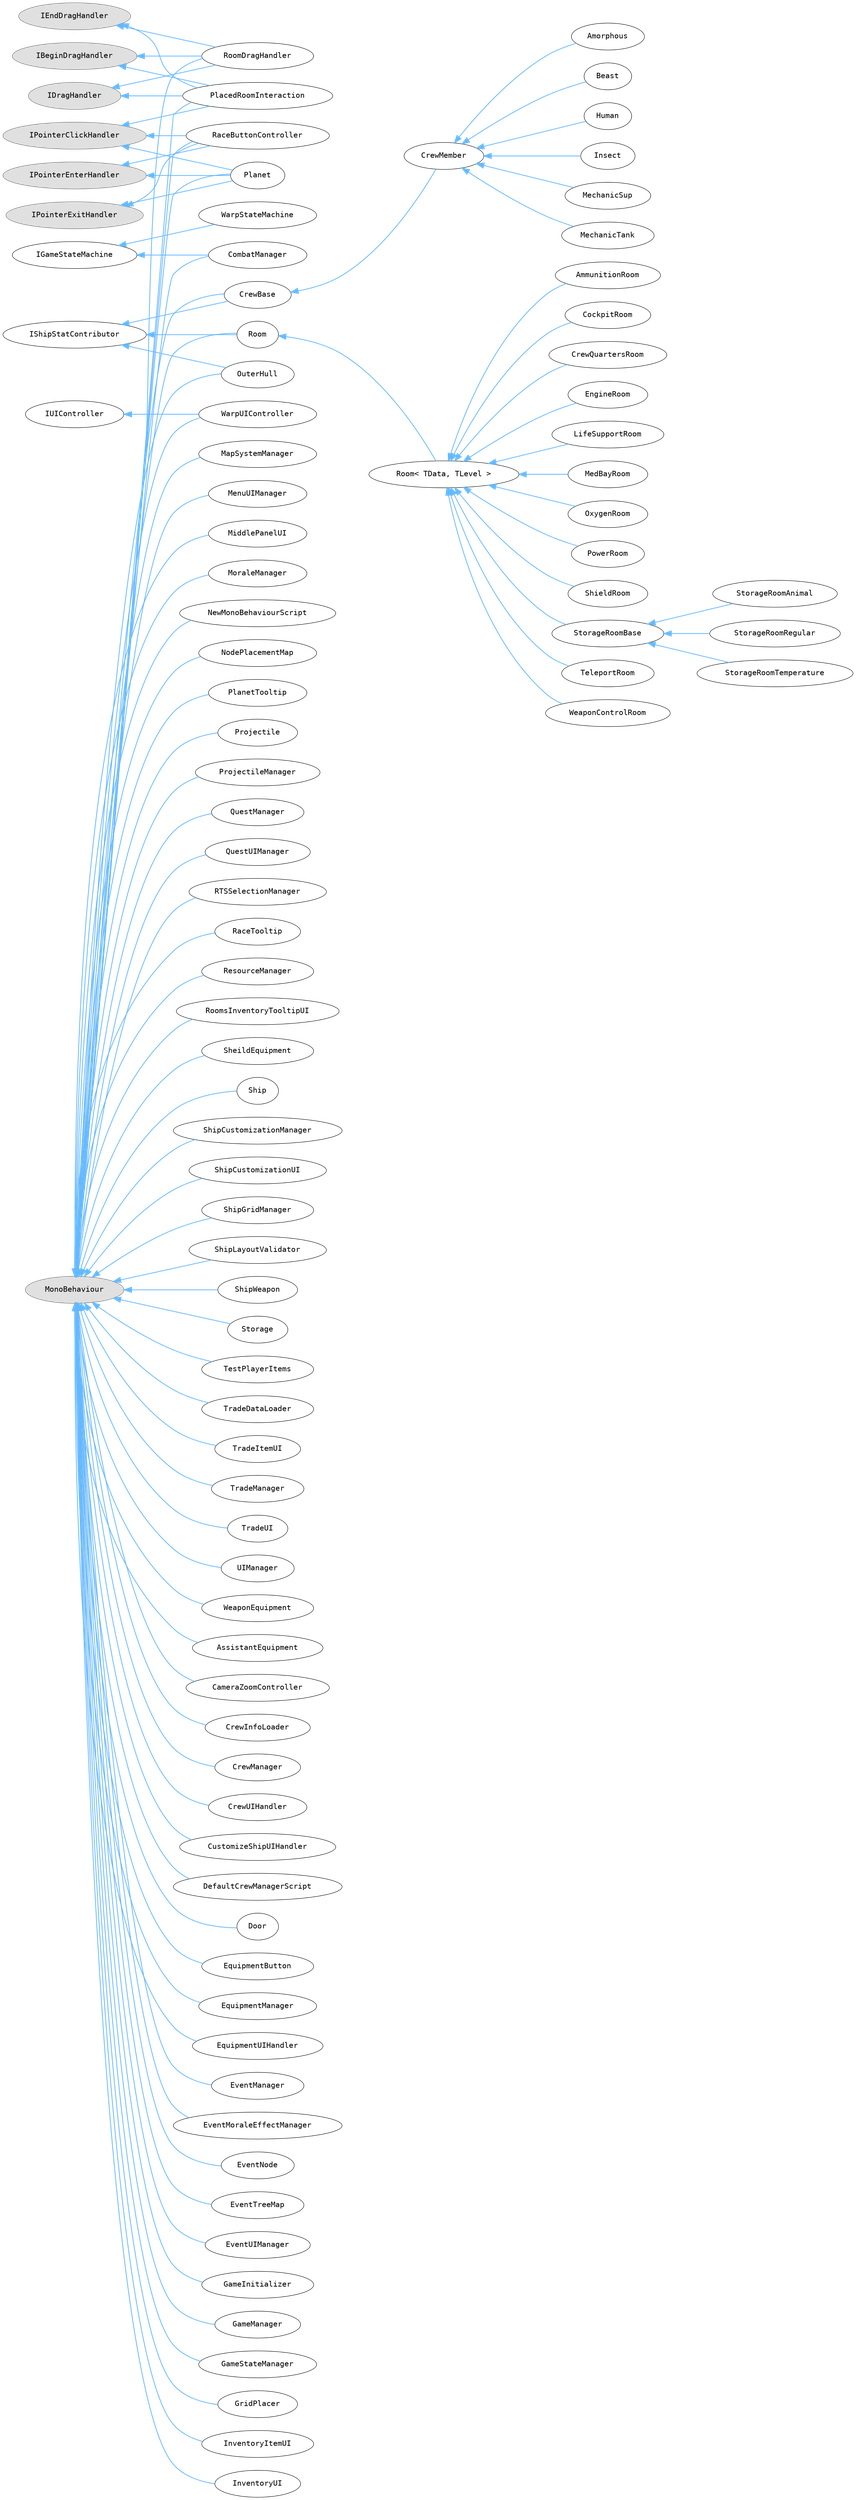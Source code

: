 digraph "Graphical Class Hierarchy"
{
 // INTERACTIVE_SVG=YES
 // LATEX_PDF_SIZE
  bgcolor="transparent";
  edge [fontname=Helvetica,fontsize=10,labelfontname=Helvetica,labelfontsize=10];
  node [fontname=Helvetica,fontsize=10,fontname=Consolas fontsize=10 style=filled height=0.2 width=0.4 margin=0.1];
  rankdir="LR";
  Node0 [id="Node000000",label="IBeginDragHandler",height=0.2,width=0.4,color="grey60", fillcolor="#E0E0E0", style="filled",tooltip=" "];
  Node0 -> Node1 [id="edge1_Node000000_Node000001",dir="back",color="steelblue1",style="solid",tooltip=" "];
  Node1 [id="Node000001",label="PlacedRoomInteraction",height=0.2,width=0.4,color="grey40", fillcolor="white", style="filled",URL="$class_placed_room_interaction.html",tooltip="설치된 방의 상호작용을 처리 (삭제, 이동, 수리툴팁)"];
  Node0 -> Node3 [id="edge2_Node000000_Node000003",dir="back",color="steelblue1",style="solid",tooltip=" "];
  Node3 [id="Node000003",label="RoomDragHandler",height=0.2,width=0.4,color="grey40", fillcolor="white", style="filled",URL="$class_room_drag_handler.html",tooltip="방 설치, 회전, 삭제, 이동까지 담당하는 드래그 핸들러"];
  Node2 [id="Node000002",label="IDragHandler",height=0.2,width=0.4,color="grey60", fillcolor="#E0E0E0", style="filled",tooltip=" "];
  Node2 -> Node1 [id="edge3_Node000002_Node000001",dir="back",color="steelblue1",style="solid",tooltip=" "];
  Node2 -> Node3 [id="edge4_Node000002_Node000003",dir="back",color="steelblue1",style="solid",tooltip=" "];
  Node4 [id="Node000004",label="IEndDragHandler",height=0.2,width=0.4,color="grey60", fillcolor="#E0E0E0", style="filled",tooltip=" "];
  Node4 -> Node1 [id="edge5_Node000004_Node000001",dir="back",color="steelblue1",style="solid",tooltip=" "];
  Node4 -> Node3 [id="edge6_Node000004_Node000003",dir="back",color="steelblue1",style="solid",tooltip=" "];
  Node9 [id="Node000009",label="IGameStateMachine",height=0.2,width=0.4,color="grey40", fillcolor="white", style="filled",URL="$interface_i_game_state_machine.html",tooltip=" "];
  Node9 -> Node8 [id="edge7_Node000009_Node000008",dir="back",color="steelblue1",style="solid",tooltip=" "];
  Node8 [id="Node000008",label="CombatManager",height=0.2,width=0.4,color="grey40", fillcolor="white", style="filled",URL="$class_combat_manager.html",tooltip="전투 전체 흐름을 관리하는 매니저 클래스입니다. 전투 상태를 전환하고, 관련 컨트롤러를 초기화하거나 업데이트합니다."];
  Node9 -> Node10 [id="edge8_Node000009_Node000010",dir="back",color="steelblue1",style="solid",tooltip=" "];
  Node10 [id="Node000010",label="WarpStateMachine",height=0.2,width=0.4,color="grey40", fillcolor="white", style="filled",URL="$class_warp_state_machine.html",tooltip="워프 과정의 상태를 관리하는 클래스 맵 시스템을 직접 제어하고 워프 프로세스의 전체 흐름을 관리함"];
  Node65 [id="Node000065",label="IPointerClickHandler",height=0.2,width=0.4,color="grey60", fillcolor="#E0E0E0", style="filled",tooltip=" "];
  Node65 -> Node1 [id="edge9_Node000065_Node000001",dir="back",color="steelblue1",style="solid",tooltip=" "];
  Node65 -> Node64 [id="edge10_Node000065_Node000064",dir="back",color="steelblue1",style="solid",tooltip=" "];
  Node64 [id="Node000064",label="Planet",height=0.2,width=0.4,color="grey40", fillcolor="white", style="filled",URL="$class_planet.html",tooltip=" "];
  Node65 -> Node66 [id="edge11_Node000065_Node000066",dir="back",color="steelblue1",style="solid",tooltip=" "];
  Node66 [id="Node000066",label="RaceButtonController",height=0.2,width=0.4,color="grey40", fillcolor="white", style="filled",URL="$class_race_button_controller.html",tooltip=" "];
  Node67 [id="Node000067",label="IPointerEnterHandler",height=0.2,width=0.4,color="grey60", fillcolor="#E0E0E0", style="filled",tooltip=" "];
  Node67 -> Node64 [id="edge12_Node000067_Node000064",dir="back",color="steelblue1",style="solid",tooltip=" "];
  Node67 -> Node66 [id="edge13_Node000067_Node000066",dir="back",color="steelblue1",style="solid",tooltip=" "];
  Node68 [id="Node000068",label="IPointerExitHandler",height=0.2,width=0.4,color="grey60", fillcolor="#E0E0E0", style="filled",tooltip=" "];
  Node68 -> Node64 [id="edge14_Node000068_Node000064",dir="back",color="steelblue1",style="solid",tooltip=" "];
  Node68 -> Node66 [id="edge15_Node000068_Node000066",dir="back",color="steelblue1",style="solid",tooltip=" "];
  Node19 [id="Node000019",label="IShipStatContributor",height=0.2,width=0.4,color="grey40", fillcolor="white", style="filled",URL="$interface_i_ship_stat_contributor.html",tooltip="함선의 ShipStat에 영향을 주는 객체 인터페이스. 방(Room)과 선원(Crew)은 모두 이 인터페이스를 통해 스탯에 기여합니다."];
  Node19 -> Node11 [id="edge16_Node000019_Node000011",dir="back",color="steelblue1",style="solid",tooltip=" "];
  Node11 [id="Node000011",label="CrewBase",height=0.2,width=0.4,color="grey40", fillcolor="white", style="filled",URL="$class_crew_base.html",tooltip="모든 선원의 베이스 클래스. 종족, 체력, 장비, 스킬, 이동, 전투, 스탯 기여 등 다양한 기능을 포함합니다."];
  Node11 -> Node12 [id="edge17_Node000011_Node000012",dir="back",color="steelblue1",style="solid",tooltip=" "];
  Node12 [id="Node000012",label="CrewMember",height=0.2,width=0.4,color="grey40", fillcolor="white", style="filled",URL="$class_crew_member.html",tooltip="선원의 데이터를 확장하여 실제 게임 내 선원(Crew)의 기능을 담당하는 클래스입니다."];
  Node12 -> Node13 [id="edge18_Node000012_Node000013",dir="back",color="steelblue1",style="solid",tooltip=" "];
  Node13 [id="Node000013",label="Amorphous",height=0.2,width=0.4,color="grey40", fillcolor="white", style="filled",URL="$class_amorphous.html",tooltip=" "];
  Node12 -> Node14 [id="edge19_Node000012_Node000014",dir="back",color="steelblue1",style="solid",tooltip=" "];
  Node14 [id="Node000014",label="Beast",height=0.2,width=0.4,color="grey40", fillcolor="white", style="filled",URL="$class_beast.html",tooltip=" "];
  Node12 -> Node15 [id="edge20_Node000012_Node000015",dir="back",color="steelblue1",style="solid",tooltip=" "];
  Node15 [id="Node000015",label="Human",height=0.2,width=0.4,color="grey40", fillcolor="white", style="filled",URL="$class_human.html",tooltip=" "];
  Node12 -> Node16 [id="edge21_Node000012_Node000016",dir="back",color="steelblue1",style="solid",tooltip=" "];
  Node16 [id="Node000016",label="Insect",height=0.2,width=0.4,color="grey40", fillcolor="white", style="filled",URL="$class_insect.html",tooltip=" "];
  Node12 -> Node17 [id="edge22_Node000012_Node000017",dir="back",color="steelblue1",style="solid",tooltip=" "];
  Node17 [id="Node000017",label="MechanicSup",height=0.2,width=0.4,color="grey40", fillcolor="white", style="filled",URL="$class_mechanic_sup.html",tooltip=" "];
  Node12 -> Node18 [id="edge23_Node000012_Node000018",dir="back",color="steelblue1",style="solid",tooltip=" "];
  Node18 [id="Node000018",label="MechanicTank",height=0.2,width=0.4,color="grey40", fillcolor="white", style="filled",URL="$class_mechanic_tank.html",tooltip=" "];
  Node19 -> Node20 [id="edge24_Node000019_Node000020",dir="back",color="steelblue1",style="solid",tooltip=" "];
  Node20 [id="Node000020",label="OuterHull",height=0.2,width=0.4,color="grey40", fillcolor="white", style="filled",URL="$class_outer_hull.html",tooltip="외갑판 업그레이드를 나타내는 클래스. 방처럼 배치되지는 않지만, 전체 함선 스탯에 영향을 주는 구성 요소입니다."];
  Node19 -> Node21 [id="edge25_Node000019_Node000021",dir="back",color="steelblue1",style="solid",tooltip=" "];
  Node21 [id="Node000021",label="Room",height=0.2,width=0.4,color="grey40", fillcolor="white", style="filled",URL="$class_room.html",tooltip="함선 내의 모든 방의 기본 클래스. 방의 상태, 작동 여부, 산소 레벨, 데미지 처리 등을 관리합니다."];
  Node21 -> Node22 [id="edge26_Node000021_Node000022",dir="back",color="steelblue1",style="solid",tooltip=" "];
  Node22 [id="Node000022",label="Room\< TData, TLevel \>",height=0.2,width=0.4,color="grey40", fillcolor="white", style="filled",URL="$class_room-2-g.html",tooltip="함선 내의 특화된 방 타입을 위한 제네릭 기본 클래스. RoomData 및 RoomLevel 타입에 따라 세부 동작과 데이터를 확장할 수 있도록 설계되었습니다."];
  Node22 -> Node23 [id="edge27_Node000022_Node000023",dir="back",color="steelblue1",style="solid",tooltip=" "];
  Node23 [id="Node000023",label="AmmunitionRoom",height=0.2,width=0.4,color="grey40", fillcolor="white", style="filled",URL="$class_ammunition_room.html",tooltip="함선의 탄약고를 나타내는 클래스. 전투 관련 스탯 (재장전 속도, 데미지 보너스 등)에 기여하며, 손상 상태에 따라 성능이 달라집니다."];
  Node22 -> Node24 [id="edge28_Node000022_Node000024",dir="back",color="steelblue1",style="solid",tooltip=" "];
  Node24 [id="Node000024",label="CockpitRoom",height=0.2,width=0.4,color="grey40", fillcolor="white", style="filled",URL="$class_cockpit_room.html",tooltip="함선의 조종실(RoomType.Cockpit)을 나타내는 클래스. 회피율, 연료 효율, 전력 사용량 등의 스탯에 기여하며, 손상 상태에 따라 성능이 저하됩니다."];
  Node22 -> Node25 [id="edge29_Node000022_Node000025",dir="back",color="steelblue1",style="solid",tooltip=" "];
  Node25 [id="Node000025",label="CrewQuartersRoom",height=0.2,width=0.4,color="grey40", fillcolor="white", style="filled",URL="$class_crew_quarters_room.html",tooltip="함선의 승무원 선실(CrewQuarters)을 나타내는 클래스. 선원 수용량에 기여하며, 전력을 소비합니다."];
  Node22 -> Node26 [id="edge30_Node000022_Node000026",dir="back",color="steelblue1",style="solid",tooltip=" "];
  Node26 [id="Node000026",label="EngineRoom",height=0.2,width=0.4,color="grey40", fillcolor="white", style="filled",URL="$class_engine_room.html",tooltip="함선의 엔진실(RoomType.Engine)을 나타내는 클래스. 회피율, 연료 효율, 연료 소모량 등에 기여하며, 손상 상태에 따라 성능이 저하됩니다."];
  Node22 -> Node27 [id="edge31_Node000022_Node000027",dir="back",color="steelblue1",style="solid",tooltip=" "];
  Node27 [id="Node000027",label="LifeSupportRoom",height=0.2,width=0.4,color="grey40", fillcolor="white", style="filled",URL="$class_life_support_room.html",tooltip="함선의 생활 편의 시설(RoomType.LifeSupport)을 나타내는 클래스. 선원 사기 보너스를 제공하며, 전력을 소비합니다."];
  Node22 -> Node28 [id="edge32_Node000022_Node000028",dir="back",color="steelblue1",style="solid",tooltip=" "];
  Node28 [id="Node000028",label="MedBayRoom",height=0.2,width=0.4,color="grey40", fillcolor="white", style="filled",URL="$class_med_bay_room.html",tooltip="함선의 의무실(RoomType.MedBay)을 나타내는 클래스. 체력 회복 기능(초당 회복량)을 제공하며, 전력을 소비합니다. 손상 상태에 따라 성능이 저하됩니다."];
  Node22 -> Node29 [id="edge33_Node000022_Node000029",dir="back",color="steelblue1",style="solid",tooltip=" "];
  Node29 [id="Node000029",label="OxygenRoom",height=0.2,width=0.4,color="grey40", fillcolor="white", style="filled",URL="$class_oxygen_room.html",tooltip="함선의 산소실(RoomType.Oxygen)을 나타내는 클래스. 산소 생성량 및 전력 사용량에 기여하며, 손상 상태에 따라 작동이 제한됩니다."];
  Node22 -> Node30 [id="edge34_Node000022_Node000030",dir="back",color="steelblue1",style="solid",tooltip=" "];
  Node30 [id="Node000030",label="PowerRoom",height=0.2,width=0.4,color="grey40", fillcolor="white", style="filled",URL="$class_power_room.html",tooltip="함선의 전력실(RoomType.Power)을 나타내는 클래스. 전력 생산량(PowerCapacity)에 기여하며, 손상 상태에 따라 성능이 저하됩니다."];
  Node22 -> Node31 [id="edge35_Node000022_Node000031",dir="back",color="steelblue1",style="solid",tooltip=" "];
  Node31 [id="Node000031",label="ShieldRoom",height=0.2,width=0.4,color="grey40", fillcolor="white", style="filled",URL="$class_shield_room.html",tooltip="함선의 배리어실(RoomType.Shield)을 나타내는 클래스. 방어막 최대량, 재생 시간, 초당 재생량 등에 기여하며, 손상 상태에 따라 성능이 저하됩니다."];
  Node22 -> Node32 [id="edge36_Node000022_Node000032",dir="back",color="steelblue1",style="solid",tooltip=" "];
  Node32 [id="Node000032",label="StorageRoomBase",height=0.2,width=0.4,color="grey40", fillcolor="white", style="filled",URL="$class_storage_room_base.html",tooltip="모든 창고 타입의 기본 클래스. 저장 가능한 아이템의 타입, 보관/제거/저하 로직 등을 공통으로 정의합니다."];
  Node32 -> Node33 [id="edge37_Node000032_Node000033",dir="back",color="steelblue1",style="solid",tooltip=" "];
  Node33 [id="Node000033",label="StorageRoomAnimal",height=0.2,width=0.4,color="grey40", fillcolor="white", style="filled",URL="$class_storage_room_animal.html",tooltip="동물 우리(StorageType.Animal)를 나타내는 특화 창고 클래스. 동물 카테고리 아이템만 보관할 수 있습니다."];
  Node32 -> Node34 [id="edge38_Node000032_Node000034",dir="back",color="steelblue1",style="solid",tooltip=" "];
  Node34 [id="Node000034",label="StorageRoomRegular",height=0.2,width=0.4,color="grey40", fillcolor="white", style="filled",URL="$class_storage_room_regular.html",tooltip="일반 창고(StorageType.Regular)를 나타내는 클래스. 상온 보관이 가능한 아이템만 저장할 수 있습니다."];
  Node32 -> Node35 [id="edge39_Node000032_Node000035",dir="back",color="steelblue1",style="solid",tooltip=" "];
  Node35 [id="Node000035",label="StorageRoomTemperature",height=0.2,width=0.4,color="grey40", fillcolor="white", style="filled",URL="$class_storage_room_temperature.html",tooltip="온도 조절 창고(StorageType.Temperature)를 나타내는 클래스. 전력이 공급되면 냉장/냉동 보관 가능, 전력이 끊기면 일반 창고처럼 작동합니다."];
  Node22 -> Node36 [id="edge40_Node000022_Node000036",dir="back",color="steelblue1",style="solid",tooltip=" "];
  Node36 [id="Node000036",label="TeleportRoom",height=0.2,width=0.4,color="grey40", fillcolor="white", style="filled",URL="$class_teleport_room.html",tooltip="함선의 텔레포트실(RoomType.Teleporter)을 나타내는 클래스. 전력을 소비하며, 손상 상태에 따라 작동 여부가 제한됩니다."];
  Node22 -> Node37 [id="edge41_Node000022_Node000037",dir="back",color="steelblue1",style="solid",tooltip=" "];
  Node37 [id="Node000037",label="WeaponControlRoom",height=0.2,width=0.4,color="grey40", fillcolor="white", style="filled",URL="$class_weapon_control_room.html",tooltip="함선의 조준석(RoomType.WeaponControl)을 나타내는 클래스. 명중률(Accuracy)에 기여하며, 전력을 소비합니다. 손상 시 성능이 저하되거나 비작동 상태가 됩니다..."];
  Node93 [id="Node000093",label="IUIController",height=0.2,width=0.4,color="grey40", fillcolor="white", style="filled",URL="$interface_i_u_i_controller.html",tooltip=" "];
  Node93 -> Node92 [id="edge42_Node000093_Node000092",dir="back",color="steelblue1",style="solid",tooltip=" "];
  Node92 [id="Node000092",label="WarpUIController",height=0.2,width=0.4,color="grey40", fillcolor="white", style="filled",URL="$class_warp_u_i_controller.html",tooltip="워프 과정의 모든 UI 요소를 관리하는 컨트롤러 맵 컴포넌트들의 조정자 역할 수행"];
  Node5 [id="Node000005",label="MonoBehaviour",height=0.2,width=0.4,color="grey60", fillcolor="#E0E0E0", style="filled",tooltip=" "];
  Node5 -> Node6 [id="edge43_Node000005_Node000006",dir="back",color="steelblue1",style="solid",tooltip=" "];
  Node6 [id="Node000006",label="AssistantEquipment",height=0.2,width=0.4,color="grey40", fillcolor="white", style="filled",URL="$class_assistant_equipment.html",tooltip=" "];
  Node5 -> Node7 [id="edge44_Node000005_Node000007",dir="back",color="steelblue1",style="solid",tooltip=" "];
  Node7 [id="Node000007",label="CameraZoomController",height=0.2,width=0.4,color="grey40", fillcolor="white", style="filled",URL="$class_camera_zoom_controller.html",tooltip=" "];
  Node5 -> Node8 [id="edge45_Node000005_Node000008",dir="back",color="steelblue1",style="solid",tooltip=" "];
  Node5 -> Node11 [id="edge46_Node000005_Node000011",dir="back",color="steelblue1",style="solid",tooltip=" "];
  Node5 -> Node38 [id="edge47_Node000005_Node000038",dir="back",color="steelblue1",style="solid",tooltip=" "];
  Node38 [id="Node000038",label="CrewInfoLoader",height=0.2,width=0.4,color="grey40", fillcolor="white", style="filled",URL="$class_crew_info_loader.html",tooltip=" "];
  Node5 -> Node39 [id="edge48_Node000005_Node000039",dir="back",color="steelblue1",style="solid",tooltip=" "];
  Node39 [id="Node000039",label="CrewManager",height=0.2,width=0.4,color="grey40", fillcolor="white", style="filled",URL="$class_crew_manager.html",tooltip=" "];
  Node5 -> Node40 [id="edge49_Node000005_Node000040",dir="back",color="steelblue1",style="solid",tooltip=" "];
  Node40 [id="Node000040",label="CrewUIHandler",height=0.2,width=0.4,color="grey40", fillcolor="white", style="filled",URL="$class_crew_u_i_handler.html",tooltip=" "];
  Node5 -> Node41 [id="edge50_Node000005_Node000041",dir="back",color="steelblue1",style="solid",tooltip=" "];
  Node41 [id="Node000041",label="CustomizeShipUIHandler",height=0.2,width=0.4,color="grey40", fillcolor="white", style="filled",URL="$class_customize_ship_u_i_handler.html",tooltip=" "];
  Node5 -> Node42 [id="edge51_Node000005_Node000042",dir="back",color="steelblue1",style="solid",tooltip=" "];
  Node42 [id="Node000042",label="DefaultCrewManagerScript",height=0.2,width=0.4,color="grey40", fillcolor="white", style="filled",URL="$class_default_crew_manager_script.html",tooltip=" "];
  Node5 -> Node43 [id="edge52_Node000005_Node000043",dir="back",color="steelblue1",style="solid",tooltip=" "];
  Node43 [id="Node000043",label="Door",height=0.2,width=0.4,color="grey40", fillcolor="white", style="filled",URL="$class_door.html",tooltip=" "];
  Node5 -> Node44 [id="edge53_Node000005_Node000044",dir="back",color="steelblue1",style="solid",tooltip=" "];
  Node44 [id="Node000044",label="EquipmentButton",height=0.2,width=0.4,color="grey40", fillcolor="white", style="filled",URL="$class_equipment_button.html",tooltip=" "];
  Node5 -> Node45 [id="edge54_Node000005_Node000045",dir="back",color="steelblue1",style="solid",tooltip=" "];
  Node45 [id="Node000045",label="EquipmentManager",height=0.2,width=0.4,color="grey40", fillcolor="white", style="filled",URL="$class_equipment_manager.html",tooltip=" "];
  Node5 -> Node46 [id="edge55_Node000005_Node000046",dir="back",color="steelblue1",style="solid",tooltip=" "];
  Node46 [id="Node000046",label="EquipmentUIHandler",height=0.2,width=0.4,color="grey40", fillcolor="white", style="filled",URL="$class_equipment_u_i_handler.html",tooltip=" "];
  Node5 -> Node47 [id="edge56_Node000005_Node000047",dir="back",color="steelblue1",style="solid",tooltip=" "];
  Node47 [id="Node000047",label="EventManager",height=0.2,width=0.4,color="grey40", fillcolor="white", style="filled",URL="$class_event_manager.html",tooltip=" "];
  Node5 -> Node48 [id="edge57_Node000005_Node000048",dir="back",color="steelblue1",style="solid",tooltip=" "];
  Node48 [id="Node000048",label="EventMoraleEffectManager",height=0.2,width=0.4,color="grey40", fillcolor="white", style="filled",URL="$class_event_morale_effect_manager.html",tooltip=" "];
  Node5 -> Node49 [id="edge58_Node000005_Node000049",dir="back",color="steelblue1",style="solid",tooltip=" "];
  Node49 [id="Node000049",label="EventNode",height=0.2,width=0.4,color="grey40", fillcolor="white", style="filled",URL="$class_event_node.html",tooltip=" "];
  Node5 -> Node50 [id="edge59_Node000005_Node000050",dir="back",color="steelblue1",style="solid",tooltip=" "];
  Node50 [id="Node000050",label="EventTreeMap",height=0.2,width=0.4,color="grey40", fillcolor="white", style="filled",URL="$class_event_tree_map.html",tooltip=" "];
  Node5 -> Node51 [id="edge60_Node000005_Node000051",dir="back",color="steelblue1",style="solid",tooltip=" "];
  Node51 [id="Node000051",label="EventUIManager",height=0.2,width=0.4,color="grey40", fillcolor="white", style="filled",URL="$class_event_u_i_manager.html",tooltip=" "];
  Node5 -> Node52 [id="edge61_Node000005_Node000052",dir="back",color="steelblue1",style="solid",tooltip=" "];
  Node52 [id="Node000052",label="GameInitializer",height=0.2,width=0.4,color="grey40", fillcolor="white", style="filled",URL="$class_game_initializer.html",tooltip="게임 시작 시 필요한 매니저들을 초기화하는 컴포넌트. 중복 생성을 방지하며, 씬에 존재하지 않으면 프리팹을 통해 생성합니다."];
  Node5 -> Node53 [id="edge62_Node000005_Node000053",dir="back",color="steelblue1",style="solid",tooltip=" "];
  Node53 [id="Node000053",label="GameManager",height=0.2,width=0.4,color="grey40", fillcolor="white", style="filled",URL="$class_game_manager.html",tooltip=" "];
  Node5 -> Node54 [id="edge63_Node000005_Node000054",dir="back",color="steelblue1",style="solid",tooltip=" "];
  Node54 [id="Node000054",label="GameStateManager",height=0.2,width=0.4,color="grey40", fillcolor="white", style="filled",URL="$class_game_state_manager.html",tooltip=" "];
  Node5 -> Node55 [id="edge64_Node000005_Node000055",dir="back",color="steelblue1",style="solid",tooltip=" "];
  Node55 [id="Node000055",label="GridPlacer",height=0.2,width=0.4,color="grey40", fillcolor="white", style="filled",URL="$class_grid_placer.html",tooltip=" "];
  Node5 -> Node56 [id="edge65_Node000005_Node000056",dir="back",color="steelblue1",style="solid",tooltip=" "];
  Node56 [id="Node000056",label="InventoryItemUI",height=0.2,width=0.4,color="grey40", fillcolor="white", style="filled",URL="$class_inventory_item_u_i.html",tooltip="InventoryItemUI는 인벤토리 항목의 정보를 UI로 표시하는 컴포넌트입니다. 아이템의 이름, 가격, 수량 및 (필요한 경우) 아이콘을 표시합니다."];
  Node5 -> Node57 [id="edge66_Node000005_Node000057",dir="back",color="steelblue1",style="solid",tooltip=" "];
  Node57 [id="Node000057",label="InventoryUI",height=0.2,width=0.4,color="grey40", fillcolor="white", style="filled",URL="$class_inventory_u_i.html",tooltip="InventoryUI는 스크롤 뷰의 콘텐츠 패널에 인벤토리 아이템 UI를 동적으로 생성하고 관리하는 클래스입니다."];
  Node5 -> Node58 [id="edge67_Node000005_Node000058",dir="back",color="steelblue1",style="solid",tooltip=" "];
  Node58 [id="Node000058",label="MapSystemManager",height=0.2,width=0.4,color="grey40", fillcolor="white", style="filled",URL="$class_map_system_manager.html",tooltip=" "];
  Node5 -> Node59 [id="edge68_Node000005_Node000059",dir="back",color="steelblue1",style="solid",tooltip=" "];
  Node59 [id="Node000059",label="MenuUIManager",height=0.2,width=0.4,color="grey40", fillcolor="white", style="filled",URL="$class_menu_u_i_manager.html",tooltip=" "];
  Node5 -> Node60 [id="edge69_Node000005_Node000060",dir="back",color="steelblue1",style="solid",tooltip=" "];
  Node60 [id="Node000060",label="MiddlePanelUI",height=0.2,width=0.4,color="grey40", fillcolor="white", style="filled",URL="$class_middle_panel_u_i.html",tooltip="MiddlePanelUI는 중간 패널의 UI를 관리하며, 선택된 아이템의 상세 정보와 거래(구매, 판매) 기능을 제공합니다."];
  Node5 -> Node61 [id="edge70_Node000005_Node000061",dir="back",color="steelblue1",style="solid",tooltip=" "];
  Node61 [id="Node000061",label="MoraleManager",height=0.2,width=0.4,color="grey40", fillcolor="white", style="filled",URL="$class_morale_manager.html",tooltip=" "];
  Node5 -> Node62 [id="edge71_Node000005_Node000062",dir="back",color="steelblue1",style="solid",tooltip=" "];
  Node62 [id="Node000062",label="NewMonoBehaviourScript",height=0.2,width=0.4,color="grey40", fillcolor="white", style="filled",URL="$class_new_mono_behaviour_script.html",tooltip=" "];
  Node5 -> Node63 [id="edge72_Node000005_Node000063",dir="back",color="steelblue1",style="solid",tooltip=" "];
  Node63 [id="Node000063",label="NodePlacementMap",height=0.2,width=0.4,color="grey40", fillcolor="white", style="filled",URL="$class_node_placement_map.html",tooltip=" "];
  Node5 -> Node20 [id="edge73_Node000005_Node000020",dir="back",color="steelblue1",style="solid",tooltip=" "];
  Node5 -> Node1 [id="edge74_Node000005_Node000001",dir="back",color="steelblue1",style="solid",tooltip=" "];
  Node5 -> Node64 [id="edge75_Node000005_Node000064",dir="back",color="steelblue1",style="solid",tooltip=" "];
  Node5 -> Node69 [id="edge76_Node000005_Node000069",dir="back",color="steelblue1",style="solid",tooltip=" "];
  Node69 [id="Node000069",label="PlanetTooltip",height=0.2,width=0.4,color="grey40", fillcolor="white", style="filled",URL="$class_planet_tooltip.html",tooltip=" "];
  Node5 -> Node70 [id="edge77_Node000005_Node000070",dir="back",color="steelblue1",style="solid",tooltip=" "];
  Node70 [id="Node000070",label="Projectile",height=0.2,width=0.4,color="grey40", fillcolor="white", style="filled",URL="$class_projectile.html",tooltip="전투 중 발사된 투사체의 이동 및 충돌을 처리하는 클래스입니다. 목표 지점까지 이동하며, 충돌 시 지정된 콜백을 실행합니다."];
  Node5 -> Node71 [id="edge78_Node000005_Node000071",dir="back",color="steelblue1",style="solid",tooltip=" "];
  Node71 [id="Node000071",label="ProjectileManager",height=0.2,width=0.4,color="grey40", fillcolor="white", style="filled",URL="$class_projectile_manager.html",tooltip="투사체의 생성, 발사, 애니메이션 및 충돌 처리를 담당하는 매니저 클래스입니다. 무기 타입에 따라 적절한 투사체 프리팹을 로드하고 초기화합니다."];
  Node5 -> Node72 [id="edge79_Node000005_Node000072",dir="back",color="steelblue1",style="solid",tooltip=" "];
  Node72 [id="Node000072",label="QuestManager",height=0.2,width=0.4,color="grey40", fillcolor="white", style="filled",URL="$class_quest_manager.html",tooltip=" "];
  Node5 -> Node73 [id="edge80_Node000005_Node000073",dir="back",color="steelblue1",style="solid",tooltip=" "];
  Node73 [id="Node000073",label="QuestUIManager",height=0.2,width=0.4,color="grey40", fillcolor="white", style="filled",URL="$class_quest_u_i_manager.html",tooltip="퀘스트 UI 관리하는 클래스"];
  Node5 -> Node74 [id="edge81_Node000005_Node000074",dir="back",color="steelblue1",style="solid",tooltip=" "];
  Node74 [id="Node000074",label="RTSSelectionManager",height=0.2,width=0.4,color="grey40", fillcolor="white", style="filled",URL="$class_r_t_s_selection_manager.html",tooltip=" "];
  Node5 -> Node66 [id="edge82_Node000005_Node000066",dir="back",color="steelblue1",style="solid",tooltip=" "];
  Node5 -> Node75 [id="edge83_Node000005_Node000075",dir="back",color="steelblue1",style="solid",tooltip=" "];
  Node75 [id="Node000075",label="RaceTooltip",height=0.2,width=0.4,color="grey40", fillcolor="white", style="filled",URL="$class_race_tooltip.html",tooltip=" "];
  Node5 -> Node76 [id="edge84_Node000005_Node000076",dir="back",color="steelblue1",style="solid",tooltip=" "];
  Node76 [id="Node000076",label="ResourceManager",height=0.2,width=0.4,color="grey40", fillcolor="white", style="filled",URL="$class_resource_manager.html",tooltip=" "];
  Node5 -> Node21 [id="edge85_Node000005_Node000021",dir="back",color="steelblue1",style="solid",tooltip=" "];
  Node5 -> Node3 [id="edge86_Node000005_Node000003",dir="back",color="steelblue1",style="solid",tooltip=" "];
  Node5 -> Node77 [id="edge87_Node000005_Node000077",dir="back",color="steelblue1",style="solid",tooltip=" "];
  Node77 [id="Node000077",label="RoomsInventoryTooltipUI",height=0.2,width=0.4,color="grey40", fillcolor="white", style="filled",URL="$class_rooms_inventory_tooltip_u_i.html",tooltip="RoomInventoryTooltip 의 Scroll View 관리하며, Ship.cs의 allRooms에 저장된 보유 방들을 기반으로 UI를 동적으로 생성하고 Content 크기를..."];
  Node5 -> Node78 [id="edge88_Node000005_Node000078",dir="back",color="steelblue1",style="solid",tooltip=" "];
  Node78 [id="Node000078",label="SheildEquipment",height=0.2,width=0.4,color="grey40", fillcolor="white", style="filled",URL="$class_sheild_equipment.html",tooltip=" "];
  Node5 -> Node79 [id="edge89_Node000005_Node000079",dir="back",color="steelblue1",style="solid",tooltip=" "];
  Node79 [id="Node000079",label="Ship",height=0.2,width=0.4,color="grey40", fillcolor="white", style="filled",URL="$class_ship.html",tooltip="함선의 전체 기능과 상태를 관리하는 클래스. 방 배치, 시스템 초기화, 전투 처리, 자원 계산, 스탯 갱신 등의 기능을 포함합니다."];
  Node5 -> Node80 [id="edge90_Node000005_Node000080",dir="back",color="steelblue1",style="solid",tooltip=" "];
  Node80 [id="Node000080",label="ShipCustomizationManager",height=0.2,width=0.4,color="grey40", fillcolor="white", style="filled",URL="$class_ship_customization_manager.html",tooltip=" "];
  Node5 -> Node81 [id="edge91_Node000005_Node000081",dir="back",color="steelblue1",style="solid",tooltip=" "];
  Node81 [id="Node000081",label="ShipCustomizationUI",height=0.2,width=0.4,color="grey40", fillcolor="white", style="filled",URL="$class_ship_customization_u_i.html",tooltip=" "];
  Node5 -> Node82 [id="edge92_Node000005_Node000082",dir="back",color="steelblue1",style="solid",tooltip=" "];
  Node82 [id="Node000082",label="ShipGridManager",height=0.2,width=0.4,color="grey40", fillcolor="white", style="filled",URL="$class_ship_grid_manager.html",tooltip=" "];
  Node5 -> Node83 [id="edge93_Node000005_Node000083",dir="back",color="steelblue1",style="solid",tooltip=" "];
  Node83 [id="Node000083",label="ShipLayoutValidator",height=0.2,width=0.4,color="grey40", fillcolor="white", style="filled",URL="$class_ship_layout_validator.html",tooltip=" "];
  Node5 -> Node84 [id="edge94_Node000005_Node000084",dir="back",color="steelblue1",style="solid",tooltip=" "];
  Node84 [id="Node000084",label="ShipWeapon",height=0.2,width=0.4,color="grey40", fillcolor="white", style="filled",URL="$class_ship_weapon.html",tooltip="실제 무기 인스턴스를 나타내는 클래스. 무기 데이터와 쿨다운 상태를 포함하며, 발사 위치 및 각종 무기 정보를 제공합니다."];
  Node5 -> Node85 [id="edge95_Node000005_Node000085",dir="back",color="steelblue1",style="solid",tooltip=" "];
  Node85 [id="Node000085",label="Storage",height=0.2,width=0.4,color="grey40", fillcolor="white", style="filled",URL="$class_storage.html",tooltip="창고 시스템을 관리하는 클래스입니다. 각 아이템은 JSON 데이터셋에 정의된 최대 적층량(maxStackAmount) 이상의 수량을 저장할 수 없습니다."];
  Node5 -> Node86 [id="edge96_Node000005_Node000086",dir="back",color="steelblue1",style="solid",tooltip=" "];
  Node86 [id="Node000086",label="TestPlayerItems",height=0.2,width=0.4,color="grey40", fillcolor="white", style="filled",URL="$class_test_player_items.html",tooltip="TestPlayerItems는 테스트 목적으로 플레이어에게 임의의 아이템을 지급하는 기능을 제공합니다. TradeDataLoader로부터 무역 아이템 데이터를 로드하고,..."];
  Node5 -> Node87 [id="edge97_Node000005_Node000087",dir="back",color="steelblue1",style="solid",tooltip=" "];
  Node87 [id="Node000087",label="TradeDataLoader",height=0.2,width=0.4,color="grey40", fillcolor="white", style="filled",URL="$class_trade_data_loader.html",tooltip="TradeDataLoader는 JSON 파일에서 거래 가능한 아이템 데이터를 로드하는 기능을 제공합니다. 로드된 데이터는 tradableItems 리스트에 저장됩니다."];
  Node5 -> Node88 [id="edge98_Node000005_Node000088",dir="back",color="steelblue1",style="solid",tooltip=" "];
  Node88 [id="Node000088",label="TradeItemUI",height=0.2,width=0.4,color="grey40", fillcolor="white", style="filled",URL="$class_trade_item_u_i.html",tooltip="TradeItemUI는 무역 아이템의 정보를 UI에 표시하고, 구매 및 판매 버튼 이벤트를 처리하여 거래 동작을 수행하는 컴포넌트입니다."];
  Node5 -> Node89 [id="edge99_Node000005_Node000089",dir="back",color="steelblue1",style="solid",tooltip=" "];
  Node89 [id="Node000089",label="TradeManager",height=0.2,width=0.4,color="grey40", fillcolor="white", style="filled",URL="$class_trade_manager.html",tooltip="TradeManager는 무역 거래를 관리하는 클래스입니다. 플레이어의 재화(COMA)를 관리하며, 아이템의 구매 및 판매 기능을 제공합니다."];
  Node5 -> Node90 [id="edge100_Node000005_Node000090",dir="back",color="steelblue1",style="solid",tooltip=" "];
  Node90 [id="Node000090",label="TradeUI",height=0.2,width=0.4,color="grey40", fillcolor="white", style="filled",URL="$class_trade_u_i.html",tooltip="TradeUI는 무역 시스템의 UI를 관리하는 클래스입니다. 아이템 목록을 표시하고, 플레이어의 현재 재화(COMA)를 갱신하는 기능을 제공합니다."];
  Node5 -> Node91 [id="edge101_Node000005_Node000091",dir="back",color="steelblue1",style="solid",tooltip=" "];
  Node91 [id="Node000091",label="UIManager",height=0.2,width=0.4,color="grey40", fillcolor="white", style="filled",URL="$class_u_i_manager.html",tooltip=" "];
  Node5 -> Node92 [id="edge102_Node000005_Node000092",dir="back",color="steelblue1",style="solid",tooltip=" "];
  Node5 -> Node94 [id="edge103_Node000005_Node000094",dir="back",color="steelblue1",style="solid",tooltip=" "];
  Node94 [id="Node000094",label="WeaponEquipment",height=0.2,width=0.4,color="grey40", fillcolor="white", style="filled",URL="$class_weapon_equipment.html",tooltip=" "];
}
